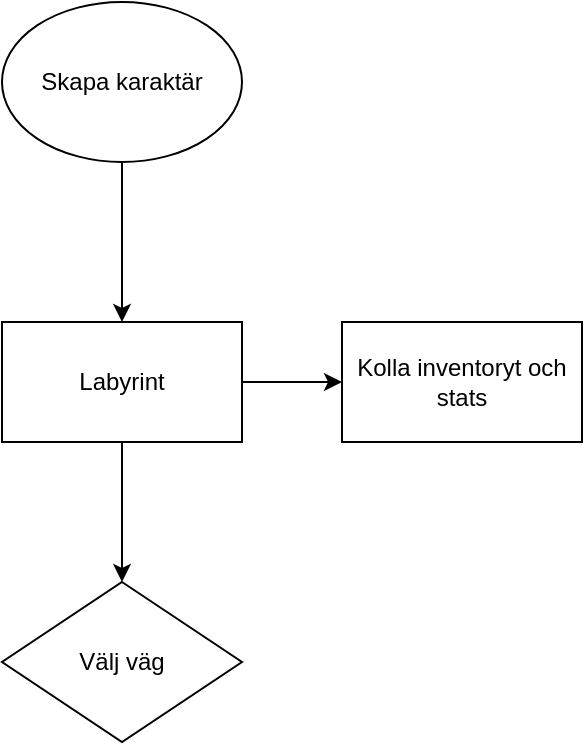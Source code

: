 <mxfile version="14.9.9" type="github"><diagram id="_BJmVK9iTSpSqREFaUFG" name="Page-1"><mxGraphModel dx="782" dy="468" grid="1" gridSize="10" guides="1" tooltips="1" connect="1" arrows="1" fold="1" page="1" pageScale="1" pageWidth="827" pageHeight="1169" math="0" shadow="0"><root><mxCell id="0"/><mxCell id="1" parent="0"/><mxCell id="haATfFo-xk2CjahiFPkX-4" style="edgeStyle=orthogonalEdgeStyle;rounded=0;orthogonalLoop=1;jettySize=auto;html=1;entryX=0.5;entryY=0;entryDx=0;entryDy=0;" edge="1" parent="1" source="haATfFo-xk2CjahiFPkX-1" target="haATfFo-xk2CjahiFPkX-2"><mxGeometry relative="1" as="geometry"/></mxCell><mxCell id="haATfFo-xk2CjahiFPkX-1" value="Skapa karaktär" style="ellipse;whiteSpace=wrap;html=1;" vertex="1" parent="1"><mxGeometry x="340" y="200" width="120" height="80" as="geometry"/></mxCell><mxCell id="haATfFo-xk2CjahiFPkX-7" style="edgeStyle=orthogonalEdgeStyle;rounded=0;orthogonalLoop=1;jettySize=auto;html=1;entryX=0.5;entryY=0;entryDx=0;entryDy=0;" edge="1" parent="1" source="haATfFo-xk2CjahiFPkX-2" target="haATfFo-xk2CjahiFPkX-6"><mxGeometry relative="1" as="geometry"/></mxCell><mxCell id="haATfFo-xk2CjahiFPkX-9" style="edgeStyle=orthogonalEdgeStyle;rounded=0;orthogonalLoop=1;jettySize=auto;html=1;entryX=0;entryY=0.5;entryDx=0;entryDy=0;" edge="1" parent="1" source="haATfFo-xk2CjahiFPkX-2" target="haATfFo-xk2CjahiFPkX-8"><mxGeometry relative="1" as="geometry"/></mxCell><mxCell id="haATfFo-xk2CjahiFPkX-2" value="Labyrint" style="rounded=0;whiteSpace=wrap;html=1;" vertex="1" parent="1"><mxGeometry x="340" y="360" width="120" height="60" as="geometry"/></mxCell><mxCell id="haATfFo-xk2CjahiFPkX-6" value="Välj väg" style="rhombus;whiteSpace=wrap;html=1;" vertex="1" parent="1"><mxGeometry x="340" y="490" width="120" height="80" as="geometry"/></mxCell><mxCell id="haATfFo-xk2CjahiFPkX-8" value="Kolla inventoryt och stats" style="rounded=0;whiteSpace=wrap;html=1;" vertex="1" parent="1"><mxGeometry x="510" y="360" width="120" height="60" as="geometry"/></mxCell></root></mxGraphModel></diagram></mxfile>